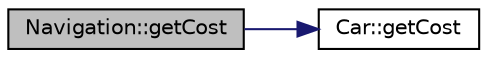 digraph "Navigation::getCost"
{
  edge [fontname="Helvetica",fontsize="10",labelfontname="Helvetica",labelfontsize="10"];
  node [fontname="Helvetica",fontsize="10",shape=record];
  rankdir="LR";
  Node1 [label="Navigation::getCost",height=0.2,width=0.4,color="black", fillcolor="grey75", style="filled", fontcolor="black"];
  Node1 -> Node2 [color="midnightblue",fontsize="10",style="solid"];
  Node2 [label="Car::getCost",height=0.2,width=0.4,color="black", fillcolor="white", style="filled",URL="$classCar.html#a7498766d25f7d4f15272f8055dd698f4"];
}
